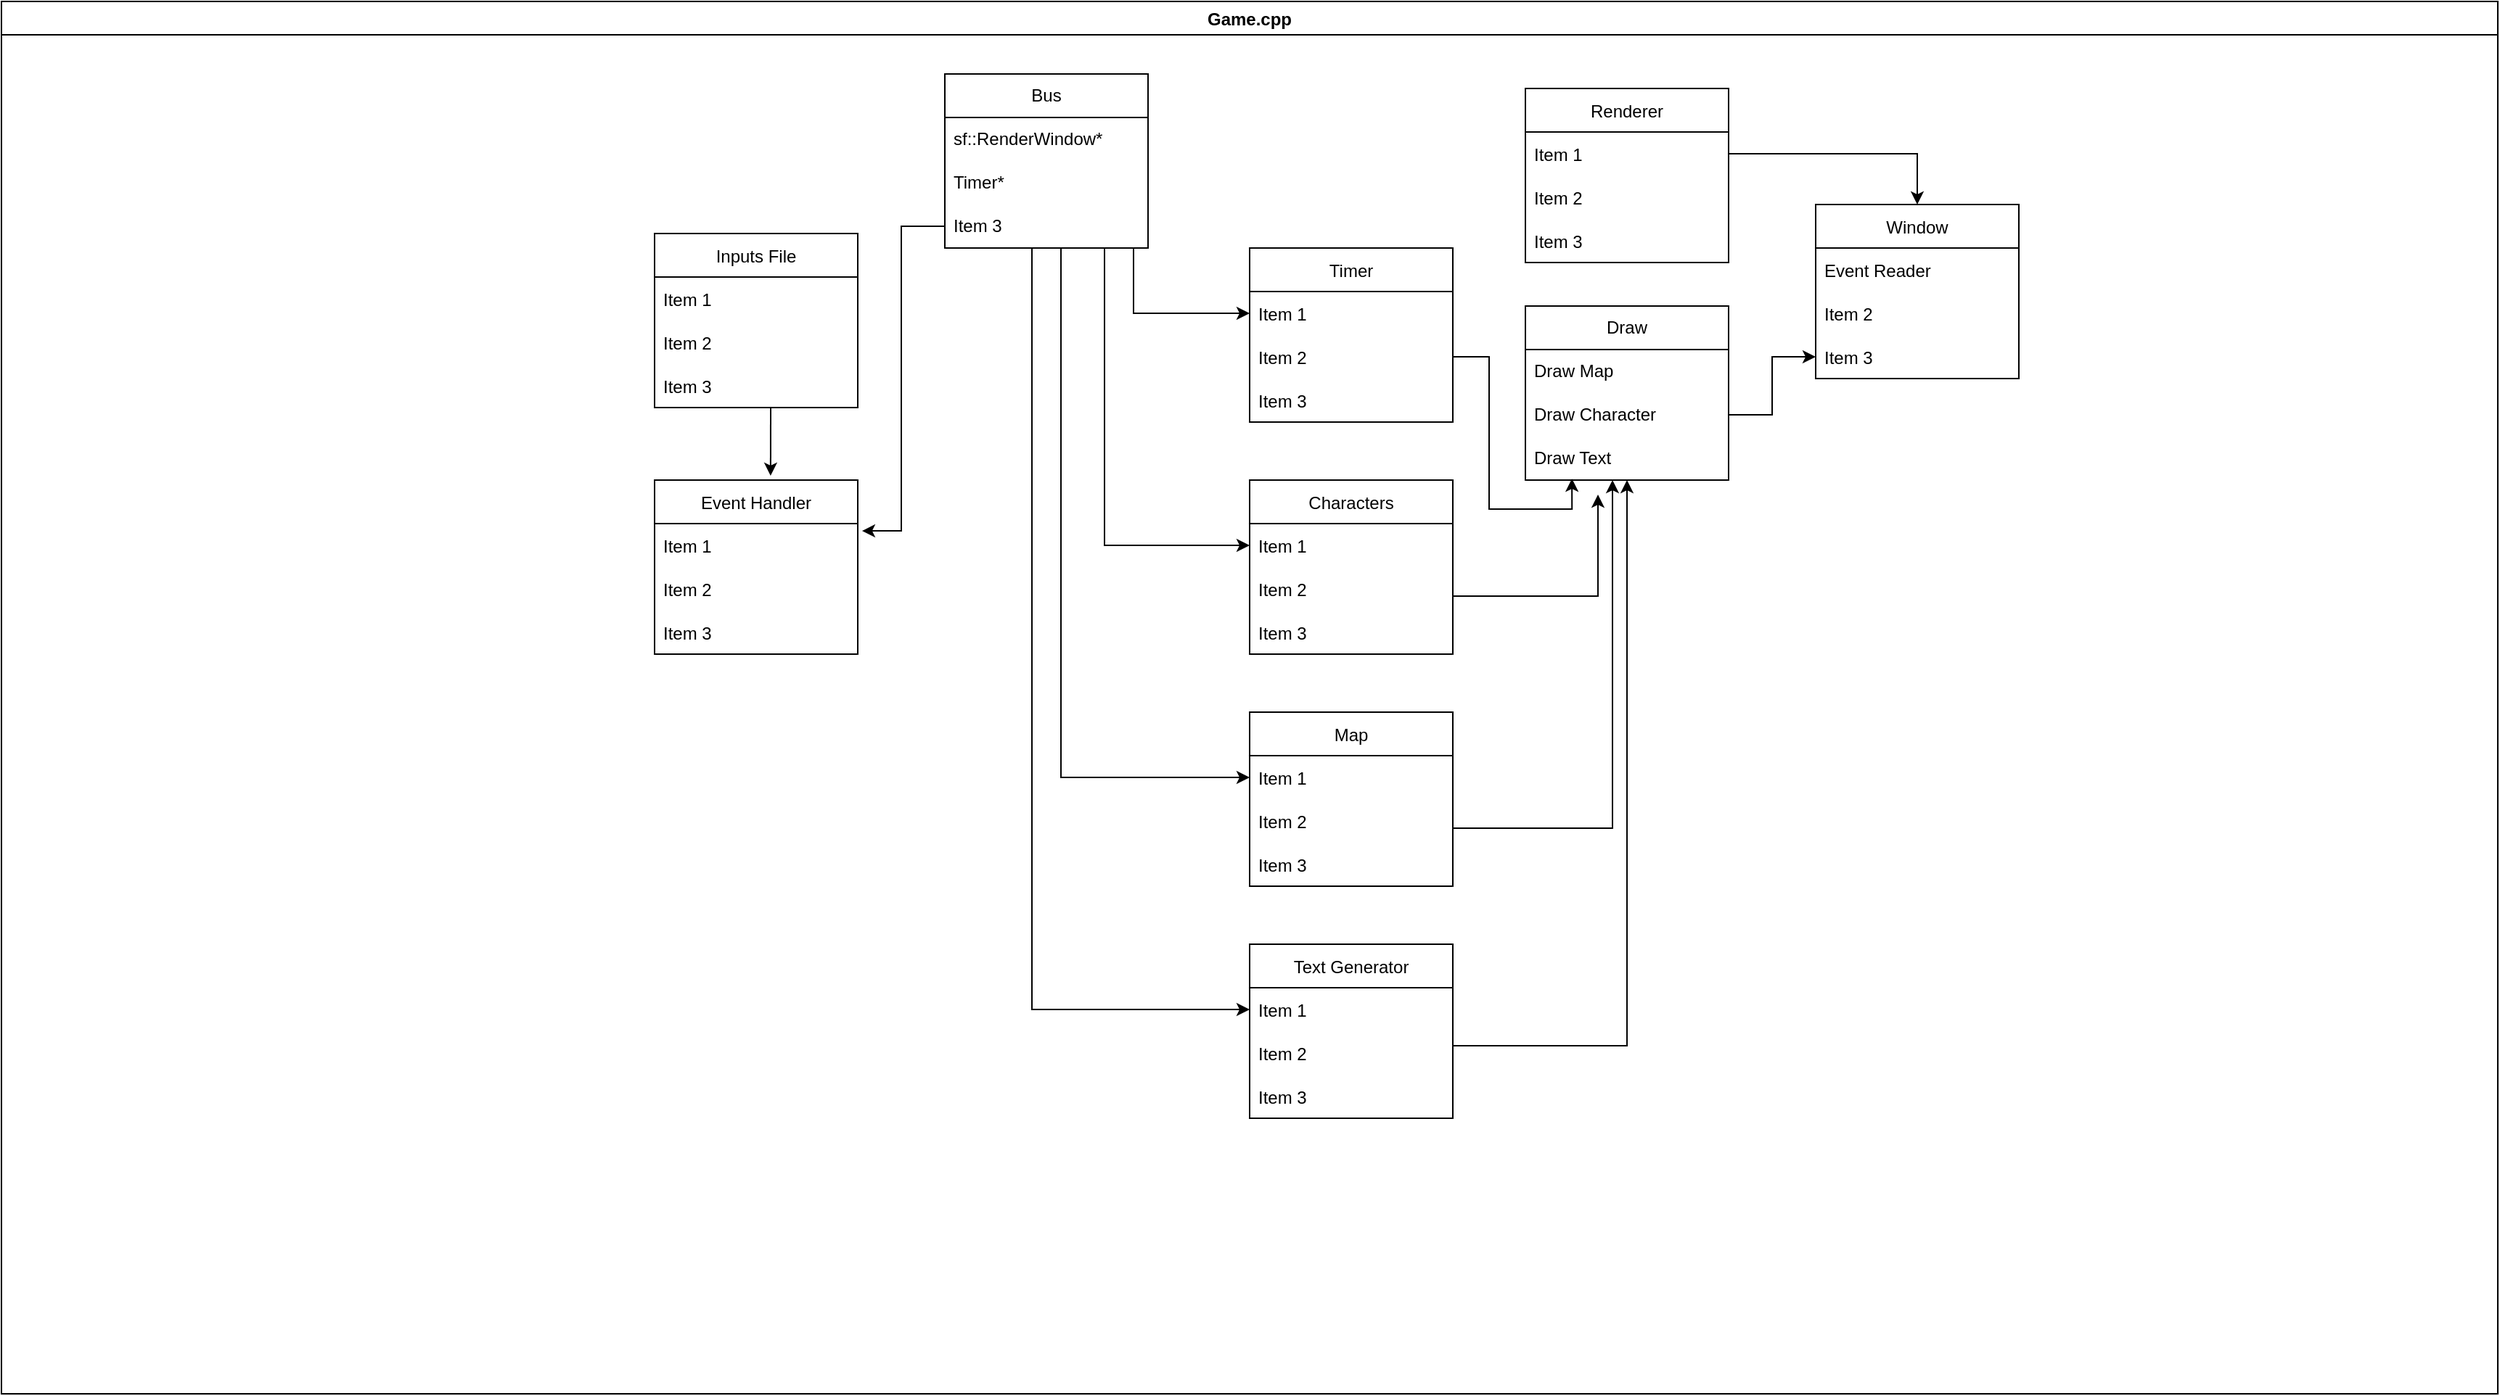 <mxfile version="20.5.3" type="device"><diagram id="C5RBs43oDa-KdzZeNtuy" name="Page-1"><mxGraphModel dx="2249" dy="1931" grid="1" gridSize="10" guides="1" tooltips="1" connect="1" arrows="1" fold="1" page="1" pageScale="1" pageWidth="827" pageHeight="1169" math="0" shadow="0"><root><mxCell id="WIyWlLk6GJQsqaUBKTNV-0"/><mxCell id="WIyWlLk6GJQsqaUBKTNV-1" parent="WIyWlLk6GJQsqaUBKTNV-0"/><mxCell id="loMsSjutOfozHXfBiIF--50" value="Game.cpp" style="swimlane;fillColor=default;" parent="WIyWlLk6GJQsqaUBKTNV-1" vertex="1"><mxGeometry x="-540" y="-190" width="1720" height="960" as="geometry"/></mxCell><mxCell id="loMsSjutOfozHXfBiIF--32" value="Window" style="swimlane;fontStyle=0;childLayout=stackLayout;horizontal=1;startSize=30;horizontalStack=0;resizeParent=1;resizeParentMax=0;resizeLast=0;collapsible=1;marginBottom=0;fillColor=default;" parent="loMsSjutOfozHXfBiIF--50" vertex="1"><mxGeometry x="1250" y="140" width="140" height="120" as="geometry"/></mxCell><mxCell id="loMsSjutOfozHXfBiIF--33" value="Event Reader" style="text;strokeColor=none;fillColor=none;align=left;verticalAlign=middle;spacingLeft=4;spacingRight=4;overflow=hidden;points=[[0,0.5],[1,0.5]];portConstraint=eastwest;rotatable=0;" parent="loMsSjutOfozHXfBiIF--32" vertex="1"><mxGeometry y="30" width="140" height="30" as="geometry"/></mxCell><mxCell id="loMsSjutOfozHXfBiIF--34" value="Item 2" style="text;strokeColor=none;fillColor=none;align=left;verticalAlign=middle;spacingLeft=4;spacingRight=4;overflow=hidden;points=[[0,0.5],[1,0.5]];portConstraint=eastwest;rotatable=0;" parent="loMsSjutOfozHXfBiIF--32" vertex="1"><mxGeometry y="60" width="140" height="30" as="geometry"/></mxCell><mxCell id="loMsSjutOfozHXfBiIF--35" value="Item 3" style="text;strokeColor=none;fillColor=none;align=left;verticalAlign=middle;spacingLeft=4;spacingRight=4;overflow=hidden;points=[[0,0.5],[1,0.5]];portConstraint=eastwest;rotatable=0;" parent="loMsSjutOfozHXfBiIF--32" vertex="1"><mxGeometry y="90" width="140" height="30" as="geometry"/></mxCell><mxCell id="loMsSjutOfozHXfBiIF--40" value="Event Handler" style="swimlane;fontStyle=0;childLayout=stackLayout;horizontal=1;startSize=30;horizontalStack=0;resizeParent=1;resizeParentMax=0;resizeLast=0;collapsible=1;marginBottom=0;fillColor=default;" parent="loMsSjutOfozHXfBiIF--50" vertex="1"><mxGeometry x="450" y="330" width="140" height="120" as="geometry"/></mxCell><mxCell id="loMsSjutOfozHXfBiIF--41" value="Item 1" style="text;strokeColor=none;fillColor=none;align=left;verticalAlign=middle;spacingLeft=4;spacingRight=4;overflow=hidden;points=[[0,0.5],[1,0.5]];portConstraint=eastwest;rotatable=0;" parent="loMsSjutOfozHXfBiIF--40" vertex="1"><mxGeometry y="30" width="140" height="30" as="geometry"/></mxCell><mxCell id="loMsSjutOfozHXfBiIF--42" value="Item 2" style="text;strokeColor=none;fillColor=none;align=left;verticalAlign=middle;spacingLeft=4;spacingRight=4;overflow=hidden;points=[[0,0.5],[1,0.5]];portConstraint=eastwest;rotatable=0;" parent="loMsSjutOfozHXfBiIF--40" vertex="1"><mxGeometry y="60" width="140" height="30" as="geometry"/></mxCell><mxCell id="loMsSjutOfozHXfBiIF--43" value="Item 3" style="text;strokeColor=none;fillColor=none;align=left;verticalAlign=middle;spacingLeft=4;spacingRight=4;overflow=hidden;points=[[0,0.5],[1,0.5]];portConstraint=eastwest;rotatable=0;" parent="loMsSjutOfozHXfBiIF--40" vertex="1"><mxGeometry y="90" width="140" height="30" as="geometry"/></mxCell><mxCell id="loMsSjutOfozHXfBiIF--45" value="Inputs File" style="swimlane;fontStyle=0;childLayout=stackLayout;horizontal=1;startSize=30;horizontalStack=0;resizeParent=1;resizeParentMax=0;resizeLast=0;collapsible=1;marginBottom=0;fillColor=default;" parent="loMsSjutOfozHXfBiIF--50" vertex="1"><mxGeometry x="450" y="160" width="140" height="120" as="geometry"/></mxCell><mxCell id="loMsSjutOfozHXfBiIF--46" value="Item 1" style="text;strokeColor=none;fillColor=none;align=left;verticalAlign=middle;spacingLeft=4;spacingRight=4;overflow=hidden;points=[[0,0.5],[1,0.5]];portConstraint=eastwest;rotatable=0;" parent="loMsSjutOfozHXfBiIF--45" vertex="1"><mxGeometry y="30" width="140" height="30" as="geometry"/></mxCell><mxCell id="loMsSjutOfozHXfBiIF--47" value="Item 2" style="text;strokeColor=none;fillColor=none;align=left;verticalAlign=middle;spacingLeft=4;spacingRight=4;overflow=hidden;points=[[0,0.5],[1,0.5]];portConstraint=eastwest;rotatable=0;" parent="loMsSjutOfozHXfBiIF--45" vertex="1"><mxGeometry y="60" width="140" height="30" as="geometry"/></mxCell><mxCell id="loMsSjutOfozHXfBiIF--49" value="" style="endArrow=classic;html=1;rounded=0;entryX=0.571;entryY=-0.025;entryDx=0;entryDy=0;entryPerimeter=0;" parent="loMsSjutOfozHXfBiIF--45" target="loMsSjutOfozHXfBiIF--40" edge="1"><mxGeometry width="50" height="50" relative="1" as="geometry"><mxPoint x="80" y="120" as="sourcePoint"/><mxPoint x="130" y="70" as="targetPoint"/></mxGeometry></mxCell><mxCell id="loMsSjutOfozHXfBiIF--48" value="Item 3" style="text;strokeColor=none;fillColor=none;align=left;verticalAlign=middle;spacingLeft=4;spacingRight=4;overflow=hidden;points=[[0,0.5],[1,0.5]];portConstraint=eastwest;rotatable=0;" parent="loMsSjutOfozHXfBiIF--45" vertex="1"><mxGeometry y="90" width="140" height="30" as="geometry"/></mxCell><mxCell id="loMsSjutOfozHXfBiIF--51" value="Timer" style="swimlane;fontStyle=0;childLayout=stackLayout;horizontal=1;startSize=30;horizontalStack=0;resizeParent=1;resizeParentMax=0;resizeLast=0;collapsible=1;marginBottom=0;fillColor=default;" parent="loMsSjutOfozHXfBiIF--50" vertex="1"><mxGeometry x="860" y="170" width="140" height="120" as="geometry"/></mxCell><mxCell id="loMsSjutOfozHXfBiIF--52" value="Item 1" style="text;strokeColor=none;fillColor=none;align=left;verticalAlign=middle;spacingLeft=4;spacingRight=4;overflow=hidden;points=[[0,0.5],[1,0.5]];portConstraint=eastwest;rotatable=0;" parent="loMsSjutOfozHXfBiIF--51" vertex="1"><mxGeometry y="30" width="140" height="30" as="geometry"/></mxCell><mxCell id="loMsSjutOfozHXfBiIF--53" value="Item 2" style="text;strokeColor=none;fillColor=none;align=left;verticalAlign=middle;spacingLeft=4;spacingRight=4;overflow=hidden;points=[[0,0.5],[1,0.5]];portConstraint=eastwest;rotatable=0;" parent="loMsSjutOfozHXfBiIF--51" vertex="1"><mxGeometry y="60" width="140" height="30" as="geometry"/></mxCell><mxCell id="loMsSjutOfozHXfBiIF--54" value="Item 3" style="text;strokeColor=none;fillColor=none;align=left;verticalAlign=middle;spacingLeft=4;spacingRight=4;overflow=hidden;points=[[0,0.5],[1,0.5]];portConstraint=eastwest;rotatable=0;" parent="loMsSjutOfozHXfBiIF--51" vertex="1"><mxGeometry y="90" width="140" height="30" as="geometry"/></mxCell><mxCell id="loMsSjutOfozHXfBiIF--13" value="Characters" style="swimlane;fontStyle=0;childLayout=stackLayout;horizontal=1;startSize=30;horizontalStack=0;resizeParent=1;resizeParentMax=0;resizeLast=0;collapsible=1;marginBottom=0;fillColor=default;" parent="loMsSjutOfozHXfBiIF--50" vertex="1"><mxGeometry x="860" y="330" width="140" height="120" as="geometry"/></mxCell><mxCell id="loMsSjutOfozHXfBiIF--14" value="Item 1" style="text;strokeColor=none;fillColor=none;align=left;verticalAlign=middle;spacingLeft=4;spacingRight=4;overflow=hidden;points=[[0,0.5],[1,0.5]];portConstraint=eastwest;rotatable=0;" parent="loMsSjutOfozHXfBiIF--13" vertex="1"><mxGeometry y="30" width="140" height="30" as="geometry"/></mxCell><mxCell id="loMsSjutOfozHXfBiIF--15" value="Item 2" style="text;strokeColor=none;fillColor=none;align=left;verticalAlign=middle;spacingLeft=4;spacingRight=4;overflow=hidden;points=[[0,0.5],[1,0.5]];portConstraint=eastwest;rotatable=0;" parent="loMsSjutOfozHXfBiIF--13" vertex="1"><mxGeometry y="60" width="140" height="30" as="geometry"/></mxCell><mxCell id="loMsSjutOfozHXfBiIF--16" value="Item 3" style="text;strokeColor=none;fillColor=none;align=left;verticalAlign=middle;spacingLeft=4;spacingRight=4;overflow=hidden;points=[[0,0.5],[1,0.5]];portConstraint=eastwest;rotatable=0;" parent="loMsSjutOfozHXfBiIF--13" vertex="1"><mxGeometry y="90" width="140" height="30" as="geometry"/></mxCell><mxCell id="loMsSjutOfozHXfBiIF--17" value="Map" style="swimlane;fontStyle=0;childLayout=stackLayout;horizontal=1;startSize=30;horizontalStack=0;resizeParent=1;resizeParentMax=0;resizeLast=0;collapsible=1;marginBottom=0;fillColor=default;" parent="loMsSjutOfozHXfBiIF--50" vertex="1"><mxGeometry x="860" y="490" width="140" height="120" as="geometry"/></mxCell><mxCell id="loMsSjutOfozHXfBiIF--18" value="Item 1" style="text;strokeColor=none;fillColor=none;align=left;verticalAlign=middle;spacingLeft=4;spacingRight=4;overflow=hidden;points=[[0,0.5],[1,0.5]];portConstraint=eastwest;rotatable=0;" parent="loMsSjutOfozHXfBiIF--17" vertex="1"><mxGeometry y="30" width="140" height="30" as="geometry"/></mxCell><mxCell id="loMsSjutOfozHXfBiIF--19" value="Item 2" style="text;strokeColor=none;fillColor=none;align=left;verticalAlign=middle;spacingLeft=4;spacingRight=4;overflow=hidden;points=[[0,0.5],[1,0.5]];portConstraint=eastwest;rotatable=0;" parent="loMsSjutOfozHXfBiIF--17" vertex="1"><mxGeometry y="60" width="140" height="30" as="geometry"/></mxCell><mxCell id="loMsSjutOfozHXfBiIF--20" value="Item 3" style="text;strokeColor=none;fillColor=none;align=left;verticalAlign=middle;spacingLeft=4;spacingRight=4;overflow=hidden;points=[[0,0.5],[1,0.5]];portConstraint=eastwest;rotatable=0;" parent="loMsSjutOfozHXfBiIF--17" vertex="1"><mxGeometry y="90" width="140" height="30" as="geometry"/></mxCell><mxCell id="loMsSjutOfozHXfBiIF--21" value="Text Generator" style="swimlane;fontStyle=0;childLayout=stackLayout;horizontal=1;startSize=30;horizontalStack=0;resizeParent=1;resizeParentMax=0;resizeLast=0;collapsible=1;marginBottom=0;fillColor=default;" parent="loMsSjutOfozHXfBiIF--50" vertex="1"><mxGeometry x="860" y="650" width="140" height="120" as="geometry"/></mxCell><mxCell id="loMsSjutOfozHXfBiIF--22" value="Item 1" style="text;strokeColor=none;fillColor=none;align=left;verticalAlign=middle;spacingLeft=4;spacingRight=4;overflow=hidden;points=[[0,0.5],[1,0.5]];portConstraint=eastwest;rotatable=0;" parent="loMsSjutOfozHXfBiIF--21" vertex="1"><mxGeometry y="30" width="140" height="30" as="geometry"/></mxCell><mxCell id="loMsSjutOfozHXfBiIF--23" value="Item 2" style="text;strokeColor=none;fillColor=none;align=left;verticalAlign=middle;spacingLeft=4;spacingRight=4;overflow=hidden;points=[[0,0.5],[1,0.5]];portConstraint=eastwest;rotatable=0;" parent="loMsSjutOfozHXfBiIF--21" vertex="1"><mxGeometry y="60" width="140" height="30" as="geometry"/></mxCell><mxCell id="loMsSjutOfozHXfBiIF--24" value="Item 3" style="text;strokeColor=none;fillColor=none;align=left;verticalAlign=middle;spacingLeft=4;spacingRight=4;overflow=hidden;points=[[0,0.5],[1,0.5]];portConstraint=eastwest;rotatable=0;" parent="loMsSjutOfozHXfBiIF--21" vertex="1"><mxGeometry y="90" width="140" height="30" as="geometry"/></mxCell><mxCell id="loMsSjutOfozHXfBiIF--29" value="" style="endArrow=classic;html=1;rounded=0;" parent="loMsSjutOfozHXfBiIF--50" edge="1"><mxGeometry width="50" height="50" relative="1" as="geometry"><mxPoint x="1000" y="410" as="sourcePoint"/><mxPoint x="1100" y="340" as="targetPoint"/><Array as="points"><mxPoint x="1100" y="410"/></Array></mxGeometry></mxCell><mxCell id="loMsSjutOfozHXfBiIF--30" value="" style="endArrow=classic;html=1;rounded=0;" parent="loMsSjutOfozHXfBiIF--50" edge="1"><mxGeometry width="50" height="50" relative="1" as="geometry"><mxPoint x="1000" y="570" as="sourcePoint"/><mxPoint x="1110" y="330" as="targetPoint"/><Array as="points"><mxPoint x="1110" y="570"/></Array></mxGeometry></mxCell><mxCell id="loMsSjutOfozHXfBiIF--31" value="" style="endArrow=classic;html=1;rounded=0;" parent="loMsSjutOfozHXfBiIF--50" edge="1"><mxGeometry width="50" height="50" relative="1" as="geometry"><mxPoint x="1000" y="720" as="sourcePoint"/><mxPoint x="1120" y="330" as="targetPoint"/><Array as="points"><mxPoint x="1120" y="720"/></Array></mxGeometry></mxCell><mxCell id="uYmlx5I0oDupA-McVo3r-0" value="Bus" style="swimlane;fontStyle=0;childLayout=stackLayout;horizontal=1;startSize=30;horizontalStack=0;resizeParent=1;resizeParentMax=0;resizeLast=0;collapsible=1;marginBottom=0;whiteSpace=wrap;html=1;" vertex="1" parent="loMsSjutOfozHXfBiIF--50"><mxGeometry x="650" y="50" width="140" height="120" as="geometry"/></mxCell><mxCell id="uYmlx5I0oDupA-McVo3r-1" value="sf::RenderWindow*" style="text;strokeColor=none;fillColor=none;align=left;verticalAlign=middle;spacingLeft=4;spacingRight=4;overflow=hidden;points=[[0,0.5],[1,0.5]];portConstraint=eastwest;rotatable=0;whiteSpace=wrap;html=1;" vertex="1" parent="uYmlx5I0oDupA-McVo3r-0"><mxGeometry y="30" width="140" height="30" as="geometry"/></mxCell><mxCell id="uYmlx5I0oDupA-McVo3r-2" value="Timer*&amp;nbsp;" style="text;strokeColor=none;fillColor=none;align=left;verticalAlign=middle;spacingLeft=4;spacingRight=4;overflow=hidden;points=[[0,0.5],[1,0.5]];portConstraint=eastwest;rotatable=0;whiteSpace=wrap;html=1;" vertex="1" parent="uYmlx5I0oDupA-McVo3r-0"><mxGeometry y="60" width="140" height="30" as="geometry"/></mxCell><mxCell id="uYmlx5I0oDupA-McVo3r-8" value="" style="endArrow=classic;html=1;rounded=0;entryX=0;entryY=0.5;entryDx=0;entryDy=0;" edge="1" parent="uYmlx5I0oDupA-McVo3r-0" target="loMsSjutOfozHXfBiIF--18"><mxGeometry width="50" height="50" relative="1" as="geometry"><mxPoint x="80" y="120" as="sourcePoint"/><mxPoint x="130" y="70" as="targetPoint"/><Array as="points"><mxPoint x="80" y="485"/></Array></mxGeometry></mxCell><mxCell id="uYmlx5I0oDupA-McVo3r-9" value="" style="endArrow=classic;html=1;rounded=0;entryX=0;entryY=0.5;entryDx=0;entryDy=0;" edge="1" parent="uYmlx5I0oDupA-McVo3r-0" target="loMsSjutOfozHXfBiIF--22"><mxGeometry width="50" height="50" relative="1" as="geometry"><mxPoint x="60" y="120" as="sourcePoint"/><mxPoint x="110" y="70" as="targetPoint"/><Array as="points"><mxPoint x="60" y="645"/></Array></mxGeometry></mxCell><mxCell id="uYmlx5I0oDupA-McVo3r-3" value="Item 3" style="text;strokeColor=none;fillColor=none;align=left;verticalAlign=middle;spacingLeft=4;spacingRight=4;overflow=hidden;points=[[0,0.5],[1,0.5]];portConstraint=eastwest;rotatable=0;whiteSpace=wrap;html=1;" vertex="1" parent="uYmlx5I0oDupA-McVo3r-0"><mxGeometry y="90" width="140" height="30" as="geometry"/></mxCell><mxCell id="uYmlx5I0oDupA-McVo3r-6" value="" style="endArrow=classic;html=1;rounded=0;entryX=0;entryY=0.5;entryDx=0;entryDy=0;" edge="1" parent="loMsSjutOfozHXfBiIF--50" target="loMsSjutOfozHXfBiIF--52"><mxGeometry width="50" height="50" relative="1" as="geometry"><mxPoint x="780" y="170" as="sourcePoint"/><mxPoint x="830" y="120" as="targetPoint"/><Array as="points"><mxPoint x="780" y="215"/></Array></mxGeometry></mxCell><mxCell id="uYmlx5I0oDupA-McVo3r-7" value="" style="endArrow=classic;html=1;rounded=0;entryX=0;entryY=0.5;entryDx=0;entryDy=0;" edge="1" parent="loMsSjutOfozHXfBiIF--50" target="loMsSjutOfozHXfBiIF--14"><mxGeometry width="50" height="50" relative="1" as="geometry"><mxPoint x="760" y="170" as="sourcePoint"/><mxPoint x="810" y="120" as="targetPoint"/><Array as="points"><mxPoint x="760" y="375"/></Array></mxGeometry></mxCell><mxCell id="uYmlx5I0oDupA-McVo3r-11" value="Draw" style="swimlane;fontStyle=0;childLayout=stackLayout;horizontal=1;startSize=30;horizontalStack=0;resizeParent=1;resizeParentMax=0;resizeLast=0;collapsible=1;marginBottom=0;whiteSpace=wrap;html=1;" vertex="1" parent="loMsSjutOfozHXfBiIF--50"><mxGeometry x="1050" y="210" width="140" height="120" as="geometry"/></mxCell><mxCell id="uYmlx5I0oDupA-McVo3r-12" value="Draw Map" style="text;strokeColor=none;fillColor=none;align=left;verticalAlign=middle;spacingLeft=4;spacingRight=4;overflow=hidden;points=[[0,0.5],[1,0.5]];portConstraint=eastwest;rotatable=0;whiteSpace=wrap;html=1;" vertex="1" parent="uYmlx5I0oDupA-McVo3r-11"><mxGeometry y="30" width="140" height="30" as="geometry"/></mxCell><mxCell id="uYmlx5I0oDupA-McVo3r-13" value="Draw Character" style="text;strokeColor=none;fillColor=none;align=left;verticalAlign=middle;spacingLeft=4;spacingRight=4;overflow=hidden;points=[[0,0.5],[1,0.5]];portConstraint=eastwest;rotatable=0;whiteSpace=wrap;html=1;" vertex="1" parent="uYmlx5I0oDupA-McVo3r-11"><mxGeometry y="60" width="140" height="30" as="geometry"/></mxCell><mxCell id="uYmlx5I0oDupA-McVo3r-14" value="Draw Text" style="text;strokeColor=none;fillColor=none;align=left;verticalAlign=middle;spacingLeft=4;spacingRight=4;overflow=hidden;points=[[0,0.5],[1,0.5]];portConstraint=eastwest;rotatable=0;whiteSpace=wrap;html=1;" vertex="1" parent="uYmlx5I0oDupA-McVo3r-11"><mxGeometry y="90" width="140" height="30" as="geometry"/></mxCell><mxCell id="loMsSjutOfozHXfBiIF--25" value="Renderer" style="swimlane;fontStyle=0;childLayout=stackLayout;horizontal=1;startSize=30;horizontalStack=0;resizeParent=1;resizeParentMax=0;resizeLast=0;collapsible=1;marginBottom=0;fillColor=default;" parent="loMsSjutOfozHXfBiIF--50" vertex="1"><mxGeometry x="1050" y="60" width="140" height="120" as="geometry"/></mxCell><mxCell id="loMsSjutOfozHXfBiIF--26" value="Item 1" style="text;strokeColor=none;fillColor=none;align=left;verticalAlign=middle;spacingLeft=4;spacingRight=4;overflow=hidden;points=[[0,0.5],[1,0.5]];portConstraint=eastwest;rotatable=0;" parent="loMsSjutOfozHXfBiIF--25" vertex="1"><mxGeometry y="30" width="140" height="30" as="geometry"/></mxCell><mxCell id="loMsSjutOfozHXfBiIF--27" value="Item 2" style="text;strokeColor=none;fillColor=none;align=left;verticalAlign=middle;spacingLeft=4;spacingRight=4;overflow=hidden;points=[[0,0.5],[1,0.5]];portConstraint=eastwest;rotatable=0;" parent="loMsSjutOfozHXfBiIF--25" vertex="1"><mxGeometry y="60" width="140" height="30" as="geometry"/></mxCell><mxCell id="loMsSjutOfozHXfBiIF--28" value="Item 3" style="text;strokeColor=none;fillColor=none;align=left;verticalAlign=middle;spacingLeft=4;spacingRight=4;overflow=hidden;points=[[0,0.5],[1,0.5]];portConstraint=eastwest;rotatable=0;" parent="loMsSjutOfozHXfBiIF--25" vertex="1"><mxGeometry y="90" width="140" height="30" as="geometry"/></mxCell><mxCell id="uYmlx5I0oDupA-McVo3r-17" style="edgeStyle=orthogonalEdgeStyle;rounded=0;orthogonalLoop=1;jettySize=auto;html=1;exitX=1;exitY=0.5;exitDx=0;exitDy=0;entryX=0.5;entryY=0;entryDx=0;entryDy=0;" edge="1" parent="loMsSjutOfozHXfBiIF--50" source="loMsSjutOfozHXfBiIF--26" target="loMsSjutOfozHXfBiIF--32"><mxGeometry relative="1" as="geometry"/></mxCell><mxCell id="uYmlx5I0oDupA-McVo3r-18" style="edgeStyle=orthogonalEdgeStyle;rounded=0;orthogonalLoop=1;jettySize=auto;html=1;exitX=1;exitY=0.5;exitDx=0;exitDy=0;" edge="1" parent="loMsSjutOfozHXfBiIF--50" source="uYmlx5I0oDupA-McVo3r-13" target="loMsSjutOfozHXfBiIF--35"><mxGeometry relative="1" as="geometry"/></mxCell><mxCell id="uYmlx5I0oDupA-McVo3r-20" style="edgeStyle=orthogonalEdgeStyle;rounded=0;orthogonalLoop=1;jettySize=auto;html=1;exitX=1;exitY=0.5;exitDx=0;exitDy=0;entryX=0.229;entryY=0.967;entryDx=0;entryDy=0;entryPerimeter=0;" edge="1" parent="loMsSjutOfozHXfBiIF--50" source="loMsSjutOfozHXfBiIF--53" target="uYmlx5I0oDupA-McVo3r-14"><mxGeometry relative="1" as="geometry"/></mxCell><mxCell id="uYmlx5I0oDupA-McVo3r-22" style="edgeStyle=orthogonalEdgeStyle;rounded=0;orthogonalLoop=1;jettySize=auto;html=1;exitX=0;exitY=0.5;exitDx=0;exitDy=0;entryX=1.021;entryY=0.167;entryDx=0;entryDy=0;entryPerimeter=0;" edge="1" parent="loMsSjutOfozHXfBiIF--50" source="uYmlx5I0oDupA-McVo3r-3" target="loMsSjutOfozHXfBiIF--41"><mxGeometry relative="1" as="geometry"/></mxCell></root></mxGraphModel></diagram></mxfile>
